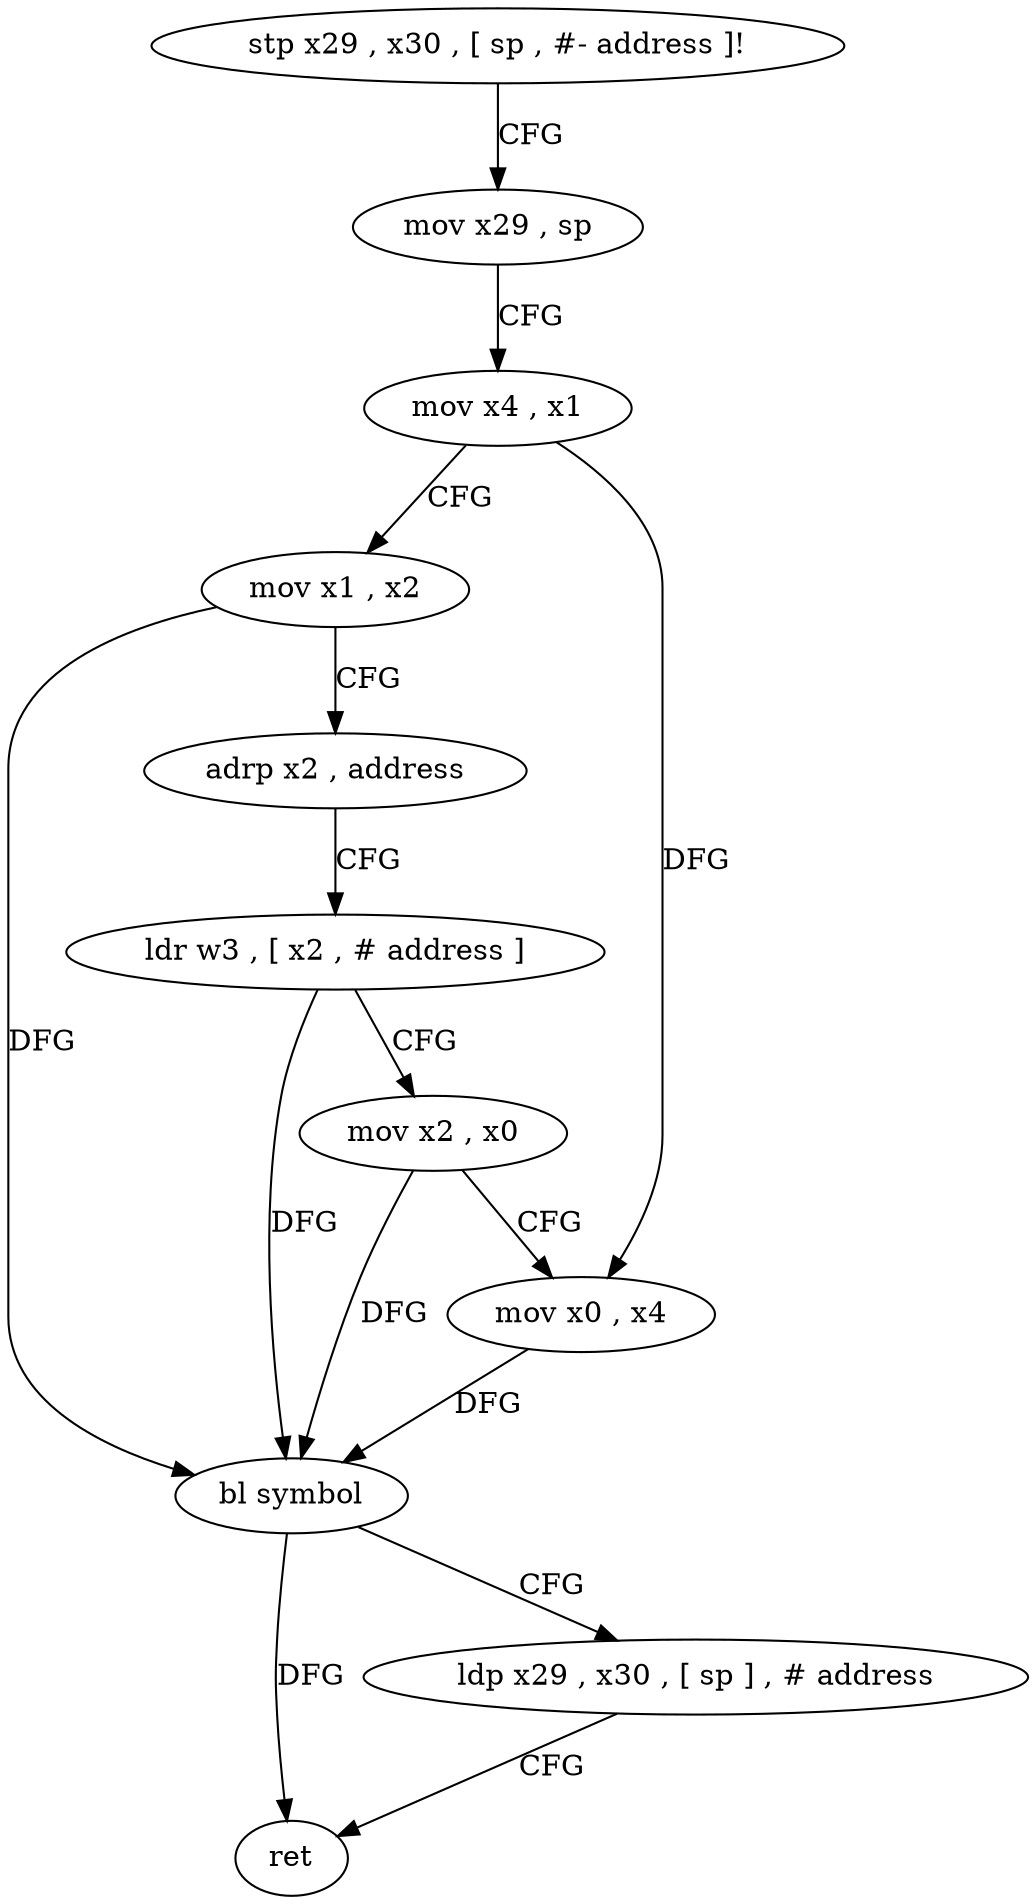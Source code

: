 digraph "func" {
"4251264" [label = "stp x29 , x30 , [ sp , #- address ]!" ]
"4251268" [label = "mov x29 , sp" ]
"4251272" [label = "mov x4 , x1" ]
"4251276" [label = "mov x1 , x2" ]
"4251280" [label = "adrp x2 , address" ]
"4251284" [label = "ldr w3 , [ x2 , # address ]" ]
"4251288" [label = "mov x2 , x0" ]
"4251292" [label = "mov x0 , x4" ]
"4251296" [label = "bl symbol" ]
"4251300" [label = "ldp x29 , x30 , [ sp ] , # address" ]
"4251304" [label = "ret" ]
"4251264" -> "4251268" [ label = "CFG" ]
"4251268" -> "4251272" [ label = "CFG" ]
"4251272" -> "4251276" [ label = "CFG" ]
"4251272" -> "4251292" [ label = "DFG" ]
"4251276" -> "4251280" [ label = "CFG" ]
"4251276" -> "4251296" [ label = "DFG" ]
"4251280" -> "4251284" [ label = "CFG" ]
"4251284" -> "4251288" [ label = "CFG" ]
"4251284" -> "4251296" [ label = "DFG" ]
"4251288" -> "4251292" [ label = "CFG" ]
"4251288" -> "4251296" [ label = "DFG" ]
"4251292" -> "4251296" [ label = "DFG" ]
"4251296" -> "4251300" [ label = "CFG" ]
"4251296" -> "4251304" [ label = "DFG" ]
"4251300" -> "4251304" [ label = "CFG" ]
}
